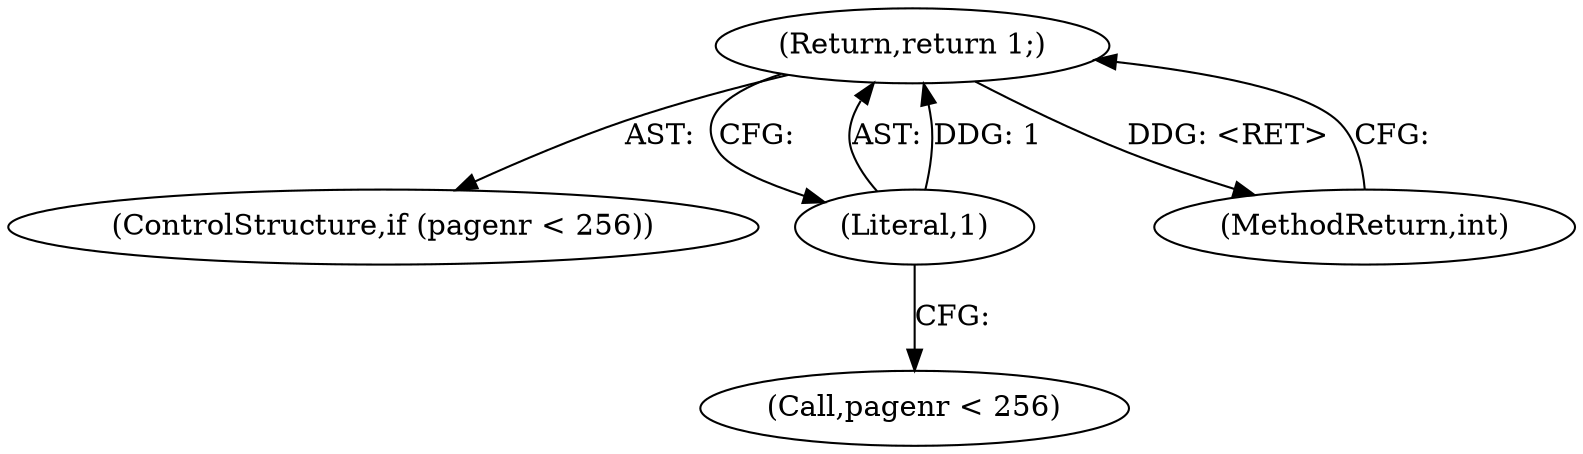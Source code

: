 digraph "1_linux_a4866aa812518ed1a37d8ea0c881dc946409de94@del" {
"1000107" [label="(Return,return 1;)"];
"1000108" [label="(Literal,1)"];
"1000107" [label="(Return,return 1;)"];
"1000103" [label="(ControlStructure,if (pagenr < 256))"];
"1000108" [label="(Literal,1)"];
"1000104" [label="(Call,pagenr < 256)"];
"1000124" [label="(MethodReturn,int)"];
"1000107" -> "1000103"  [label="AST: "];
"1000107" -> "1000108"  [label="CFG: "];
"1000108" -> "1000107"  [label="AST: "];
"1000124" -> "1000107"  [label="CFG: "];
"1000107" -> "1000124"  [label="DDG: <RET>"];
"1000108" -> "1000107"  [label="DDG: 1"];
"1000108" -> "1000104"  [label="CFG: "];
}
